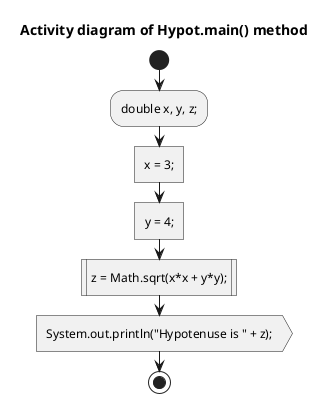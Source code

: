 @startuml
<style>
    Activity {
        FontSize 12
        diamond {
            LineColor yellow
            BackgroundColor burlywood
            FontSize 14
            FontStyle bold
        }
    }
</style>
title Activity diagram of Hypot.main() method

start

:double x, y, z;;

:x = 3;; <<task>>
:y = 4;; <<task>>

:z = Math.sqrt(x*x + y*y);; <<procedure>>

:System.out.println("Hypotenuse is " + z);; <<output>>

stop
@enduml
